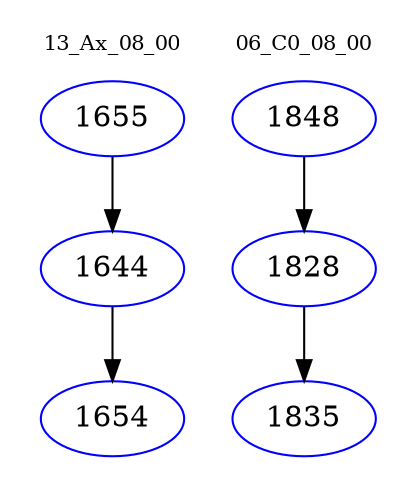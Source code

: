 digraph{
subgraph cluster_0 {
color = white
label = "13_Ax_08_00";
fontsize=10;
T0_1655 [label="1655", color="blue"]
T0_1655 -> T0_1644 [color="black"]
T0_1644 [label="1644", color="blue"]
T0_1644 -> T0_1654 [color="black"]
T0_1654 [label="1654", color="blue"]
}
subgraph cluster_1 {
color = white
label = "06_C0_08_00";
fontsize=10;
T1_1848 [label="1848", color="blue"]
T1_1848 -> T1_1828 [color="black"]
T1_1828 [label="1828", color="blue"]
T1_1828 -> T1_1835 [color="black"]
T1_1835 [label="1835", color="blue"]
}
}
